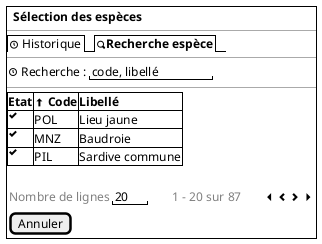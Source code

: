 @startsalt
{
  {+
    { | . |  <b>Sélection des espèces  }
    --
      {/  <&clock> Historique | <&magnifying-glass><b>Recherche espèce}
    --
      { <&clock> Recherche : | " code, libellé " | * }
    --
	{#
      <b>Etat | <&arrow-thick-top> <b>Code  | <b>Libellé
      <&check> | POL | Lieu jaune
      <&check> | MNZ | Baudroie
      <&check> | PIL | Sardive commune
    }
    .
    {
       { <font color=grey>Nombre de lignes</font> |  " 20 "  | . | . | . | . | <font color=grey>1 - 20 sur 87 | . | . | . | . | <&caret-left> <&chevron-left> <&chevron-right> <&caret-right> }
    }
    { [Annuler] }
    }
 }
@endsalt